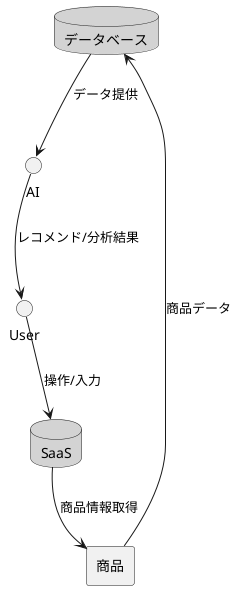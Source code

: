 
@startuml
skinparam databaseBackgroundColor LightGray
skinparam componentStyle rectangle

database DB as "データベース"
database SaaS as "SaaS"

[商品] as Product

' 頂点にDBを配置
' DBから時計回りにAI, User, SaaS, Productとなるように関連を記述

DB --> AI : データ提供
AI --> User : レコメンド/分析結果
User --> SaaS : 操作/入力
SaaS --> Product : 商品情報取得
Product --> DB : 商品データ

' 明示的な位置調整のヒント (PlantUMLは自動レイアウトが強いため、あくまでヒントです)
' 時計回りの配置を促すために、関連の方向を意識して記述しています。
' 例えば、AIをDBの右に、UserをAIの右下、SaaSをUserの下、ProductをSaaSの左、DBをProductの上、といったイメージです。

@enduml